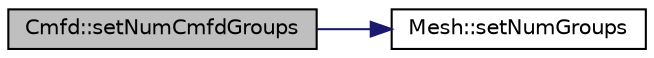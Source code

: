 digraph "Cmfd::setNumCmfdGroups"
{
  edge [fontname="Helvetica",fontsize="10",labelfontname="Helvetica",labelfontsize="10"];
  node [fontname="Helvetica",fontsize="10",shape=record];
  rankdir="LR";
  Node1 [label="Cmfd::setNumCmfdGroups",height=0.2,width=0.4,color="black", fillcolor="grey75", style="filled" fontcolor="black"];
  Node1 -> Node2 [color="midnightblue",fontsize="10",style="solid",fontname="Helvetica"];
  Node2 [label="Mesh::setNumGroups",height=0.2,width=0.4,color="black", fillcolor="white", style="filled",URL="$classMesh.html#a56f6fdfa5570bbd07b8691babc5ceb01",tooltip="Set the number of energy groups."];
}
